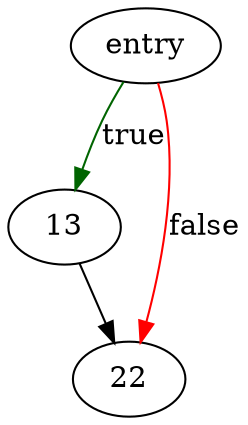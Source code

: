 digraph "isLookaside" {
	// Node definitions.
	2 [label=entry];
	13;
	22;

	// Edge definitions.
	2 -> 13 [
		color=darkgreen
		label=true
	];
	2 -> 22 [
		color=red
		label=false
	];
	13 -> 22;
}